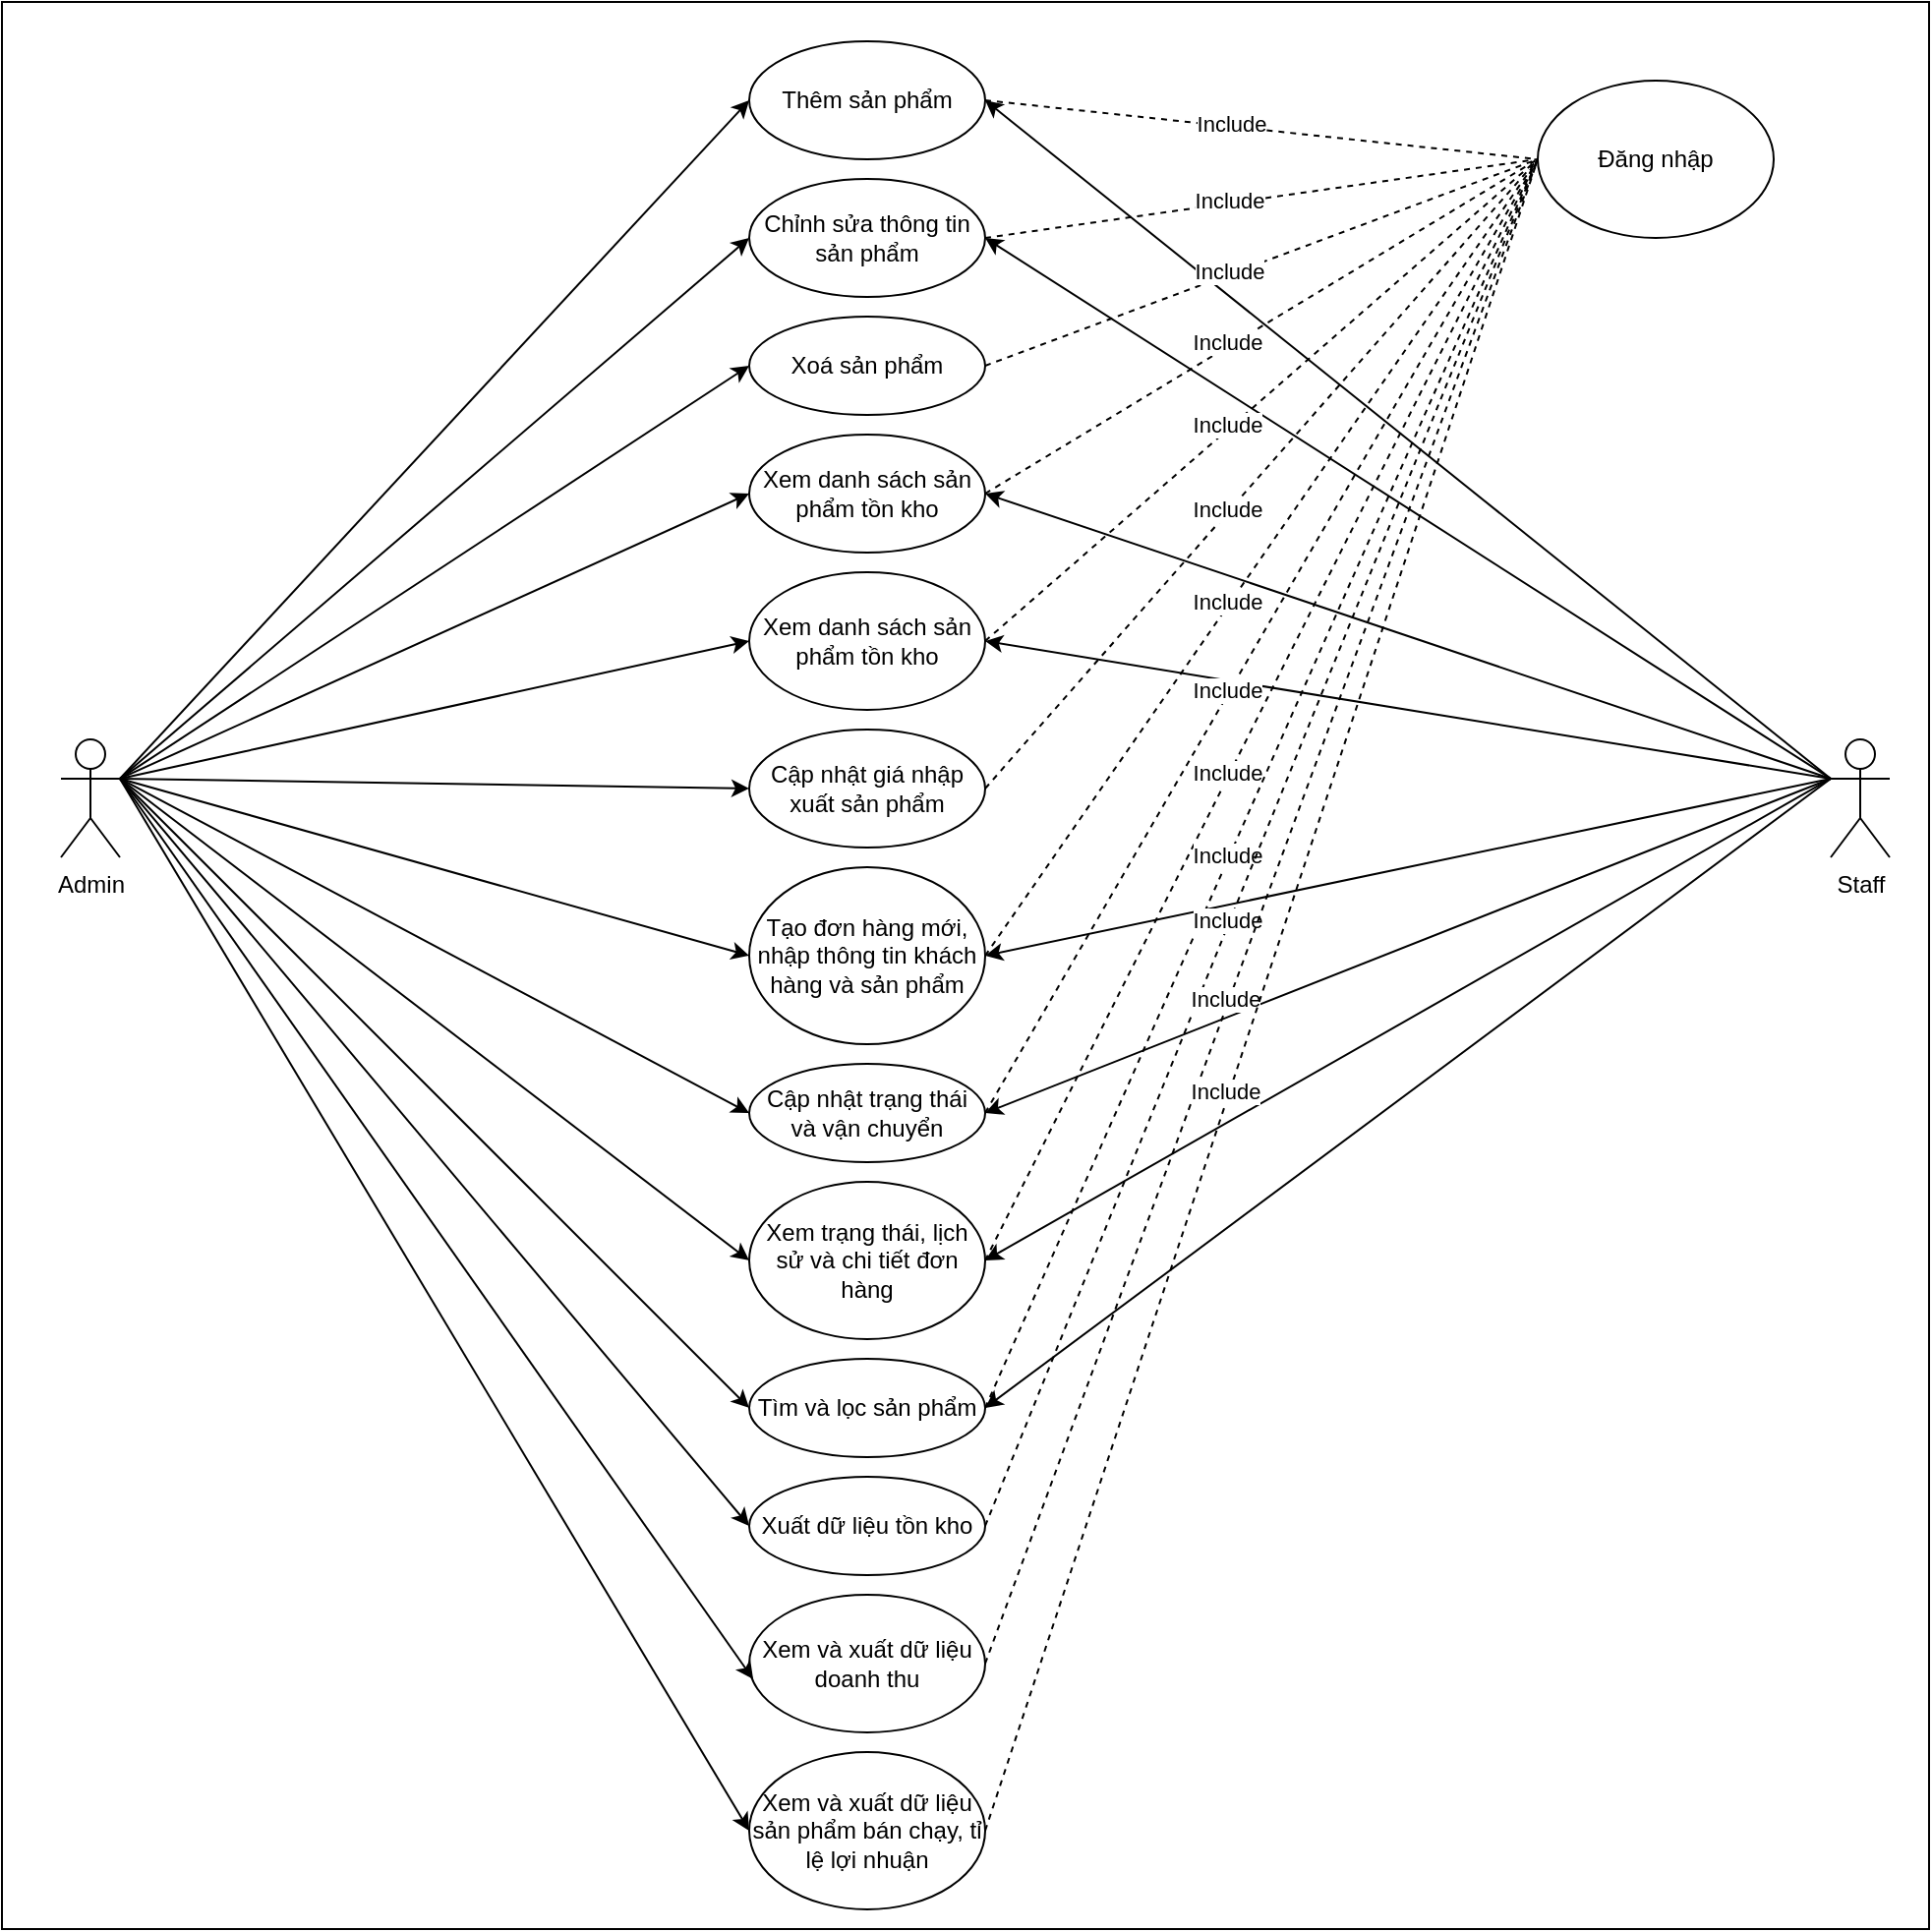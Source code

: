 <mxfile version="22.0.6" type="github">
  <diagram name="Trang-1" id="FTsFSD5V3v3NeHQqU3Af">
    <mxGraphModel dx="1434" dy="775" grid="1" gridSize="10" guides="1" tooltips="1" connect="1" arrows="1" fold="1" page="1" pageScale="1" pageWidth="827" pageHeight="1169" math="0" shadow="0">
      <root>
        <mxCell id="0" />
        <mxCell id="1" parent="0" />
        <mxCell id="yrOmPbltQWNdQOTDsPl7-1" value="" style="whiteSpace=wrap;html=1;aspect=fixed;" vertex="1" parent="1">
          <mxGeometry x="340" y="150" width="980" height="980" as="geometry" />
        </mxCell>
        <mxCell id="yrOmPbltQWNdQOTDsPl7-2" value="Admin" style="shape=umlActor;verticalLabelPosition=bottom;verticalAlign=top;html=1;outlineConnect=0;" vertex="1" parent="1">
          <mxGeometry x="370" y="525" width="30" height="60" as="geometry" />
        </mxCell>
        <mxCell id="yrOmPbltQWNdQOTDsPl7-3" value="Staff" style="shape=umlActor;verticalLabelPosition=bottom;verticalAlign=top;html=1;outlineConnect=0;" vertex="1" parent="1">
          <mxGeometry x="1270" y="525" width="30" height="60" as="geometry" />
        </mxCell>
        <mxCell id="yrOmPbltQWNdQOTDsPl7-6" value="Đăng nhập" style="ellipse;whiteSpace=wrap;html=1;" vertex="1" parent="1">
          <mxGeometry x="1121" y="190" width="120" height="80" as="geometry" />
        </mxCell>
        <mxCell id="yrOmPbltQWNdQOTDsPl7-7" value="Thêm sản phẩm" style="ellipse;whiteSpace=wrap;html=1;" vertex="1" parent="1">
          <mxGeometry x="720" y="170" width="120" height="60" as="geometry" />
        </mxCell>
        <mxCell id="yrOmPbltQWNdQOTDsPl7-8" value="" style="endArrow=classic;html=1;rounded=0;exitX=1;exitY=0.333;exitDx=0;exitDy=0;exitPerimeter=0;entryX=0;entryY=0.5;entryDx=0;entryDy=0;" edge="1" parent="1" source="yrOmPbltQWNdQOTDsPl7-2" target="yrOmPbltQWNdQOTDsPl7-7">
          <mxGeometry width="50" height="50" relative="1" as="geometry">
            <mxPoint x="860" y="700" as="sourcePoint" />
            <mxPoint x="910" y="650" as="targetPoint" />
          </mxGeometry>
        </mxCell>
        <mxCell id="yrOmPbltQWNdQOTDsPl7-9" value="Chỉnh sửa thông tin sản phẩm" style="ellipse;whiteSpace=wrap;html=1;" vertex="1" parent="1">
          <mxGeometry x="720" y="240" width="120" height="60" as="geometry" />
        </mxCell>
        <mxCell id="yrOmPbltQWNdQOTDsPl7-10" value="" style="endArrow=classic;html=1;rounded=0;exitX=1;exitY=0.333;exitDx=0;exitDy=0;exitPerimeter=0;entryX=0;entryY=0.5;entryDx=0;entryDy=0;" edge="1" parent="1" source="yrOmPbltQWNdQOTDsPl7-2" target="yrOmPbltQWNdQOTDsPl7-9">
          <mxGeometry width="50" height="50" relative="1" as="geometry">
            <mxPoint x="330" y="620" as="sourcePoint" />
            <mxPoint x="380" y="570" as="targetPoint" />
          </mxGeometry>
        </mxCell>
        <mxCell id="yrOmPbltQWNdQOTDsPl7-11" value="" style="endArrow=classic;html=1;rounded=0;exitX=0;exitY=0.333;exitDx=0;exitDy=0;exitPerimeter=0;entryX=1;entryY=0.5;entryDx=0;entryDy=0;" edge="1" parent="1" source="yrOmPbltQWNdQOTDsPl7-3" target="yrOmPbltQWNdQOTDsPl7-7">
          <mxGeometry width="50" height="50" relative="1" as="geometry">
            <mxPoint x="1310" y="480" as="sourcePoint" />
            <mxPoint x="1360" y="430" as="targetPoint" />
          </mxGeometry>
        </mxCell>
        <mxCell id="yrOmPbltQWNdQOTDsPl7-12" value="" style="endArrow=classic;html=1;rounded=0;exitX=0;exitY=0.333;exitDx=0;exitDy=0;exitPerimeter=0;entryX=1;entryY=0.5;entryDx=0;entryDy=0;" edge="1" parent="1" source="yrOmPbltQWNdQOTDsPl7-3" target="yrOmPbltQWNdQOTDsPl7-9">
          <mxGeometry width="50" height="50" relative="1" as="geometry">
            <mxPoint x="1360" y="590" as="sourcePoint" />
            <mxPoint x="850" y="220" as="targetPoint" />
          </mxGeometry>
        </mxCell>
        <mxCell id="yrOmPbltQWNdQOTDsPl7-13" value="Xoá sản phẩm" style="ellipse;whiteSpace=wrap;html=1;" vertex="1" parent="1">
          <mxGeometry x="720" y="310" width="120" height="50" as="geometry" />
        </mxCell>
        <mxCell id="yrOmPbltQWNdQOTDsPl7-14" value="" style="endArrow=classic;html=1;rounded=0;exitX=1;exitY=0.333;exitDx=0;exitDy=0;exitPerimeter=0;entryX=0;entryY=0.5;entryDx=0;entryDy=0;" edge="1" parent="1" source="yrOmPbltQWNdQOTDsPl7-2" target="yrOmPbltQWNdQOTDsPl7-13">
          <mxGeometry width="50" height="50" relative="1" as="geometry">
            <mxPoint x="300" y="590" as="sourcePoint" />
            <mxPoint x="730" y="310" as="targetPoint" />
          </mxGeometry>
        </mxCell>
        <mxCell id="yrOmPbltQWNdQOTDsPl7-15" value="Xem danh sách sản phẩm tồn kho" style="ellipse;whiteSpace=wrap;html=1;" vertex="1" parent="1">
          <mxGeometry x="720" y="370" width="120" height="60" as="geometry" />
        </mxCell>
        <mxCell id="yrOmPbltQWNdQOTDsPl7-16" value="" style="endArrow=classic;html=1;rounded=0;exitX=1;exitY=0.333;exitDx=0;exitDy=0;exitPerimeter=0;entryX=0;entryY=0.5;entryDx=0;entryDy=0;" edge="1" parent="1" source="yrOmPbltQWNdQOTDsPl7-2" target="yrOmPbltQWNdQOTDsPl7-15">
          <mxGeometry width="50" height="50" relative="1" as="geometry">
            <mxPoint x="300" y="590" as="sourcePoint" />
            <mxPoint x="730" y="400" as="targetPoint" />
          </mxGeometry>
        </mxCell>
        <mxCell id="yrOmPbltQWNdQOTDsPl7-17" value="" style="endArrow=classic;html=1;rounded=0;exitX=0;exitY=0.333;exitDx=0;exitDy=0;exitPerimeter=0;entryX=1;entryY=0.5;entryDx=0;entryDy=0;" edge="1" parent="1" source="yrOmPbltQWNdQOTDsPl7-3" target="yrOmPbltQWNdQOTDsPl7-15">
          <mxGeometry width="50" height="50" relative="1" as="geometry">
            <mxPoint x="1360" y="590" as="sourcePoint" />
            <mxPoint x="850" y="310" as="targetPoint" />
          </mxGeometry>
        </mxCell>
        <mxCell id="yrOmPbltQWNdQOTDsPl7-18" value="Xem danh sách sản phẩm tồn kho" style="ellipse;whiteSpace=wrap;html=1;" vertex="1" parent="1">
          <mxGeometry x="720" y="440" width="120" height="70" as="geometry" />
        </mxCell>
        <mxCell id="yrOmPbltQWNdQOTDsPl7-19" value="" style="endArrow=classic;html=1;rounded=0;entryX=0;entryY=0.5;entryDx=0;entryDy=0;exitX=1;exitY=0.333;exitDx=0;exitDy=0;exitPerimeter=0;" edge="1" parent="1" source="yrOmPbltQWNdQOTDsPl7-2" target="yrOmPbltQWNdQOTDsPl7-18">
          <mxGeometry width="50" height="50" relative="1" as="geometry">
            <mxPoint x="290" y="580" as="sourcePoint" />
            <mxPoint x="730" y="490" as="targetPoint" />
          </mxGeometry>
        </mxCell>
        <mxCell id="yrOmPbltQWNdQOTDsPl7-20" value="" style="endArrow=classic;html=1;rounded=0;exitX=0;exitY=0.333;exitDx=0;exitDy=0;exitPerimeter=0;entryX=1;entryY=0.5;entryDx=0;entryDy=0;" edge="1" parent="1" source="yrOmPbltQWNdQOTDsPl7-3" target="yrOmPbltQWNdQOTDsPl7-18">
          <mxGeometry width="50" height="50" relative="1" as="geometry">
            <mxPoint x="1360" y="590" as="sourcePoint" />
            <mxPoint x="850" y="490" as="targetPoint" />
          </mxGeometry>
        </mxCell>
        <mxCell id="yrOmPbltQWNdQOTDsPl7-21" value="Cập nhật giá nhập xuất sản phẩm" style="ellipse;whiteSpace=wrap;html=1;" vertex="1" parent="1">
          <mxGeometry x="720" y="520" width="120" height="60" as="geometry" />
        </mxCell>
        <mxCell id="yrOmPbltQWNdQOTDsPl7-22" value="" style="endArrow=classic;html=1;rounded=0;entryX=0;entryY=0.5;entryDx=0;entryDy=0;exitX=1;exitY=0.333;exitDx=0;exitDy=0;exitPerimeter=0;" edge="1" parent="1" source="yrOmPbltQWNdQOTDsPl7-2" target="yrOmPbltQWNdQOTDsPl7-21">
          <mxGeometry width="50" height="50" relative="1" as="geometry">
            <mxPoint x="300" y="590" as="sourcePoint" />
            <mxPoint x="730" y="485" as="targetPoint" />
          </mxGeometry>
        </mxCell>
        <mxCell id="yrOmPbltQWNdQOTDsPl7-23" value="Tạo đơn hàng mới, nhập thông tin khách hàng và sản phẩm" style="ellipse;whiteSpace=wrap;html=1;" vertex="1" parent="1">
          <mxGeometry x="720" y="590" width="120" height="90" as="geometry" />
        </mxCell>
        <mxCell id="yrOmPbltQWNdQOTDsPl7-24" value="" style="endArrow=classic;html=1;rounded=0;entryX=0;entryY=0.5;entryDx=0;entryDy=0;exitX=1;exitY=0.333;exitDx=0;exitDy=0;exitPerimeter=0;" edge="1" parent="1" source="yrOmPbltQWNdQOTDsPl7-2" target="yrOmPbltQWNdQOTDsPl7-23">
          <mxGeometry width="50" height="50" relative="1" as="geometry">
            <mxPoint x="300" y="590" as="sourcePoint" />
            <mxPoint x="730" y="565" as="targetPoint" />
          </mxGeometry>
        </mxCell>
        <mxCell id="yrOmPbltQWNdQOTDsPl7-25" value="" style="endArrow=classic;html=1;rounded=0;entryX=1;entryY=0.5;entryDx=0;entryDy=0;exitX=0;exitY=0.333;exitDx=0;exitDy=0;exitPerimeter=0;" edge="1" parent="1" source="yrOmPbltQWNdQOTDsPl7-3" target="yrOmPbltQWNdQOTDsPl7-23">
          <mxGeometry width="50" height="50" relative="1" as="geometry">
            <mxPoint x="1350" y="580" as="sourcePoint" />
            <mxPoint x="850" y="485" as="targetPoint" />
          </mxGeometry>
        </mxCell>
        <mxCell id="yrOmPbltQWNdQOTDsPl7-28" value="Cập nhật trạng thái và vận chuyển" style="ellipse;whiteSpace=wrap;html=1;" vertex="1" parent="1">
          <mxGeometry x="720" y="690" width="120" height="50" as="geometry" />
        </mxCell>
        <mxCell id="yrOmPbltQWNdQOTDsPl7-29" value="" style="endArrow=classic;html=1;rounded=0;entryX=0;entryY=0.5;entryDx=0;entryDy=0;exitX=1;exitY=0.333;exitDx=0;exitDy=0;exitPerimeter=0;" edge="1" parent="1" source="yrOmPbltQWNdQOTDsPl7-2" target="yrOmPbltQWNdQOTDsPl7-28">
          <mxGeometry width="50" height="50" relative="1" as="geometry">
            <mxPoint x="300" y="590" as="sourcePoint" />
            <mxPoint x="730" y="655" as="targetPoint" />
          </mxGeometry>
        </mxCell>
        <mxCell id="yrOmPbltQWNdQOTDsPl7-30" value="" style="endArrow=classic;html=1;rounded=0;entryX=1;entryY=0.5;entryDx=0;entryDy=0;exitX=0;exitY=0.333;exitDx=0;exitDy=0;exitPerimeter=0;" edge="1" parent="1" source="yrOmPbltQWNdQOTDsPl7-3" target="yrOmPbltQWNdQOTDsPl7-28">
          <mxGeometry width="50" height="50" relative="1" as="geometry">
            <mxPoint x="1360" y="590" as="sourcePoint" />
            <mxPoint x="850" y="655" as="targetPoint" />
          </mxGeometry>
        </mxCell>
        <mxCell id="yrOmPbltQWNdQOTDsPl7-31" value="Xem trạng thái, lịch sử và chi tiết đơn hàng" style="ellipse;whiteSpace=wrap;html=1;" vertex="1" parent="1">
          <mxGeometry x="720" y="750" width="120" height="80" as="geometry" />
        </mxCell>
        <mxCell id="yrOmPbltQWNdQOTDsPl7-32" value="" style="endArrow=classic;html=1;rounded=0;entryX=0;entryY=0.5;entryDx=0;entryDy=0;exitX=1;exitY=0.333;exitDx=0;exitDy=0;exitPerimeter=0;" edge="1" parent="1" source="yrOmPbltQWNdQOTDsPl7-2" target="yrOmPbltQWNdQOTDsPl7-31">
          <mxGeometry width="50" height="50" relative="1" as="geometry">
            <mxPoint x="300" y="590" as="sourcePoint" />
            <mxPoint x="730" y="745" as="targetPoint" />
          </mxGeometry>
        </mxCell>
        <mxCell id="yrOmPbltQWNdQOTDsPl7-33" value="" style="endArrow=classic;html=1;rounded=0;entryX=1;entryY=0.5;entryDx=0;entryDy=0;exitX=0;exitY=0.333;exitDx=0;exitDy=0;exitPerimeter=0;" edge="1" parent="1" source="yrOmPbltQWNdQOTDsPl7-3" target="yrOmPbltQWNdQOTDsPl7-31">
          <mxGeometry width="50" height="50" relative="1" as="geometry">
            <mxPoint x="1360" y="590" as="sourcePoint" />
            <mxPoint x="850" y="745" as="targetPoint" />
          </mxGeometry>
        </mxCell>
        <mxCell id="yrOmPbltQWNdQOTDsPl7-34" value="Xuất dữ liệu tồn kho" style="ellipse;whiteSpace=wrap;html=1;" vertex="1" parent="1">
          <mxGeometry x="720" y="900" width="120" height="50" as="geometry" />
        </mxCell>
        <mxCell id="yrOmPbltQWNdQOTDsPl7-35" value="Xem và xuất dữ liệu doanh thu" style="ellipse;whiteSpace=wrap;html=1;" vertex="1" parent="1">
          <mxGeometry x="720" y="960" width="120" height="70" as="geometry" />
        </mxCell>
        <mxCell id="yrOmPbltQWNdQOTDsPl7-36" value="Xem và xuất dữ liệu sản phẩm bán chạy, tỉ lệ lợi nhuận" style="ellipse;whiteSpace=wrap;html=1;" vertex="1" parent="1">
          <mxGeometry x="720" y="1040" width="120" height="80" as="geometry" />
        </mxCell>
        <mxCell id="yrOmPbltQWNdQOTDsPl7-38" value="" style="endArrow=classic;html=1;rounded=0;entryX=0;entryY=0.5;entryDx=0;entryDy=0;exitX=1;exitY=0.333;exitDx=0;exitDy=0;exitPerimeter=0;" edge="1" parent="1" source="yrOmPbltQWNdQOTDsPl7-2" target="yrOmPbltQWNdQOTDsPl7-34">
          <mxGeometry width="50" height="50" relative="1" as="geometry">
            <mxPoint x="300" y="590" as="sourcePoint" />
            <mxPoint x="730" y="830" as="targetPoint" />
          </mxGeometry>
        </mxCell>
        <mxCell id="yrOmPbltQWNdQOTDsPl7-39" value="" style="endArrow=classic;html=1;rounded=0;entryX=0.017;entryY=0.614;entryDx=0;entryDy=0;exitX=1;exitY=0.333;exitDx=0;exitDy=0;exitPerimeter=0;entryPerimeter=0;" edge="1" parent="1" source="yrOmPbltQWNdQOTDsPl7-2" target="yrOmPbltQWNdQOTDsPl7-35">
          <mxGeometry width="50" height="50" relative="1" as="geometry">
            <mxPoint x="310" y="600" as="sourcePoint" />
            <mxPoint x="740" y="840" as="targetPoint" />
          </mxGeometry>
        </mxCell>
        <mxCell id="yrOmPbltQWNdQOTDsPl7-40" value="" style="endArrow=classic;html=1;rounded=0;entryX=0;entryY=0.5;entryDx=0;entryDy=0;exitX=1;exitY=0.333;exitDx=0;exitDy=0;exitPerimeter=0;" edge="1" parent="1" source="yrOmPbltQWNdQOTDsPl7-2" target="yrOmPbltQWNdQOTDsPl7-36">
          <mxGeometry width="50" height="50" relative="1" as="geometry">
            <mxPoint x="320" y="610" as="sourcePoint" />
            <mxPoint x="750" y="850" as="targetPoint" />
          </mxGeometry>
        </mxCell>
        <mxCell id="yrOmPbltQWNdQOTDsPl7-41" value="" style="endArrow=none;dashed=1;html=1;rounded=0;entryX=0;entryY=0.5;entryDx=0;entryDy=0;exitX=1;exitY=0.5;exitDx=0;exitDy=0;" edge="1" parent="1" source="yrOmPbltQWNdQOTDsPl7-7" target="yrOmPbltQWNdQOTDsPl7-6">
          <mxGeometry width="50" height="50" relative="1" as="geometry">
            <mxPoint x="920" y="280" as="sourcePoint" />
            <mxPoint x="970" y="230" as="targetPoint" />
          </mxGeometry>
        </mxCell>
        <mxCell id="yrOmPbltQWNdQOTDsPl7-42" value="Include" style="edgeLabel;html=1;align=center;verticalAlign=middle;resizable=0;points=[];" vertex="1" connectable="0" parent="yrOmPbltQWNdQOTDsPl7-41">
          <mxGeometry x="-0.116" y="2" relative="1" as="geometry">
            <mxPoint as="offset" />
          </mxGeometry>
        </mxCell>
        <mxCell id="yrOmPbltQWNdQOTDsPl7-44" value="" style="endArrow=none;dashed=1;html=1;rounded=0;entryX=0;entryY=0.5;entryDx=0;entryDy=0;exitX=1;exitY=0.5;exitDx=0;exitDy=0;" edge="1" parent="1" source="yrOmPbltQWNdQOTDsPl7-9" target="yrOmPbltQWNdQOTDsPl7-6">
          <mxGeometry width="50" height="50" relative="1" as="geometry">
            <mxPoint x="850" y="210" as="sourcePoint" />
            <mxPoint x="1080" y="250" as="targetPoint" />
          </mxGeometry>
        </mxCell>
        <mxCell id="yrOmPbltQWNdQOTDsPl7-45" value="Include" style="edgeLabel;html=1;align=center;verticalAlign=middle;resizable=0;points=[];" vertex="1" connectable="0" parent="yrOmPbltQWNdQOTDsPl7-44">
          <mxGeometry x="-0.116" y="2" relative="1" as="geometry">
            <mxPoint as="offset" />
          </mxGeometry>
        </mxCell>
        <mxCell id="yrOmPbltQWNdQOTDsPl7-58" value="" style="endArrow=none;dashed=1;html=1;rounded=0;exitX=1;exitY=0.5;exitDx=0;exitDy=0;entryX=0;entryY=0.5;entryDx=0;entryDy=0;" edge="1" parent="1" source="yrOmPbltQWNdQOTDsPl7-13" target="yrOmPbltQWNdQOTDsPl7-6">
          <mxGeometry width="50" height="50" relative="1" as="geometry">
            <mxPoint x="850" y="280" as="sourcePoint" />
            <mxPoint x="1070" y="240" as="targetPoint" />
          </mxGeometry>
        </mxCell>
        <mxCell id="yrOmPbltQWNdQOTDsPl7-59" value="Include" style="edgeLabel;html=1;align=center;verticalAlign=middle;resizable=0;points=[];" vertex="1" connectable="0" parent="yrOmPbltQWNdQOTDsPl7-58">
          <mxGeometry x="-0.116" y="2" relative="1" as="geometry">
            <mxPoint as="offset" />
          </mxGeometry>
        </mxCell>
        <mxCell id="yrOmPbltQWNdQOTDsPl7-60" value="" style="endArrow=none;dashed=1;html=1;rounded=0;exitX=1;exitY=0.5;exitDx=0;exitDy=0;entryX=0;entryY=0.5;entryDx=0;entryDy=0;" edge="1" parent="1" source="yrOmPbltQWNdQOTDsPl7-15" target="yrOmPbltQWNdQOTDsPl7-6">
          <mxGeometry width="50" height="50" relative="1" as="geometry">
            <mxPoint x="850" y="345" as="sourcePoint" />
            <mxPoint x="1120" y="230" as="targetPoint" />
          </mxGeometry>
        </mxCell>
        <mxCell id="yrOmPbltQWNdQOTDsPl7-61" value="Include" style="edgeLabel;html=1;align=center;verticalAlign=middle;resizable=0;points=[];" vertex="1" connectable="0" parent="yrOmPbltQWNdQOTDsPl7-60">
          <mxGeometry x="-0.116" y="2" relative="1" as="geometry">
            <mxPoint as="offset" />
          </mxGeometry>
        </mxCell>
        <mxCell id="yrOmPbltQWNdQOTDsPl7-62" value="Tìm và lọc sản phẩm" style="ellipse;whiteSpace=wrap;html=1;" vertex="1" parent="1">
          <mxGeometry x="720" y="840" width="120" height="50" as="geometry" />
        </mxCell>
        <mxCell id="yrOmPbltQWNdQOTDsPl7-63" value="" style="endArrow=classic;html=1;rounded=0;entryX=1;entryY=0.5;entryDx=0;entryDy=0;exitX=0;exitY=0.333;exitDx=0;exitDy=0;exitPerimeter=0;" edge="1" parent="1" source="yrOmPbltQWNdQOTDsPl7-3" target="yrOmPbltQWNdQOTDsPl7-62">
          <mxGeometry width="50" height="50" relative="1" as="geometry">
            <mxPoint x="1350" y="580" as="sourcePoint" />
            <mxPoint x="850" y="800" as="targetPoint" />
          </mxGeometry>
        </mxCell>
        <mxCell id="yrOmPbltQWNdQOTDsPl7-64" value="" style="endArrow=classic;html=1;rounded=0;entryX=0;entryY=0.5;entryDx=0;entryDy=0;exitX=1;exitY=0.333;exitDx=0;exitDy=0;exitPerimeter=0;" edge="1" parent="1" source="yrOmPbltQWNdQOTDsPl7-2" target="yrOmPbltQWNdQOTDsPl7-62">
          <mxGeometry width="50" height="50" relative="1" as="geometry">
            <mxPoint x="300" y="590" as="sourcePoint" />
            <mxPoint x="730" y="800" as="targetPoint" />
          </mxGeometry>
        </mxCell>
        <mxCell id="yrOmPbltQWNdQOTDsPl7-65" value="" style="endArrow=none;dashed=1;html=1;rounded=0;exitX=1;exitY=0.5;exitDx=0;exitDy=0;entryX=0;entryY=0.5;entryDx=0;entryDy=0;" edge="1" parent="1" source="yrOmPbltQWNdQOTDsPl7-18" target="yrOmPbltQWNdQOTDsPl7-6">
          <mxGeometry width="50" height="50" relative="1" as="geometry">
            <mxPoint x="850" y="410" as="sourcePoint" />
            <mxPoint x="1120" y="230" as="targetPoint" />
          </mxGeometry>
        </mxCell>
        <mxCell id="yrOmPbltQWNdQOTDsPl7-66" value="Include" style="edgeLabel;html=1;align=center;verticalAlign=middle;resizable=0;points=[];" vertex="1" connectable="0" parent="yrOmPbltQWNdQOTDsPl7-65">
          <mxGeometry x="-0.116" y="2" relative="1" as="geometry">
            <mxPoint as="offset" />
          </mxGeometry>
        </mxCell>
        <mxCell id="yrOmPbltQWNdQOTDsPl7-67" value="" style="endArrow=none;dashed=1;html=1;rounded=0;exitX=1;exitY=0.5;exitDx=0;exitDy=0;entryX=0;entryY=0.5;entryDx=0;entryDy=0;" edge="1" parent="1" source="yrOmPbltQWNdQOTDsPl7-21" target="yrOmPbltQWNdQOTDsPl7-6">
          <mxGeometry width="50" height="50" relative="1" as="geometry">
            <mxPoint x="850" y="485" as="sourcePoint" />
            <mxPoint x="1120" y="230" as="targetPoint" />
          </mxGeometry>
        </mxCell>
        <mxCell id="yrOmPbltQWNdQOTDsPl7-68" value="Include" style="edgeLabel;html=1;align=center;verticalAlign=middle;resizable=0;points=[];" vertex="1" connectable="0" parent="yrOmPbltQWNdQOTDsPl7-67">
          <mxGeometry x="-0.116" y="2" relative="1" as="geometry">
            <mxPoint as="offset" />
          </mxGeometry>
        </mxCell>
        <mxCell id="yrOmPbltQWNdQOTDsPl7-69" value="" style="endArrow=none;dashed=1;html=1;rounded=0;exitX=1;exitY=0.5;exitDx=0;exitDy=0;entryX=0;entryY=0.5;entryDx=0;entryDy=0;" edge="1" parent="1" source="yrOmPbltQWNdQOTDsPl7-23" target="yrOmPbltQWNdQOTDsPl7-6">
          <mxGeometry width="50" height="50" relative="1" as="geometry">
            <mxPoint x="850" y="560" as="sourcePoint" />
            <mxPoint x="1131" y="240" as="targetPoint" />
          </mxGeometry>
        </mxCell>
        <mxCell id="yrOmPbltQWNdQOTDsPl7-70" value="Include" style="edgeLabel;html=1;align=center;verticalAlign=middle;resizable=0;points=[];" vertex="1" connectable="0" parent="yrOmPbltQWNdQOTDsPl7-69">
          <mxGeometry x="-0.116" y="2" relative="1" as="geometry">
            <mxPoint as="offset" />
          </mxGeometry>
        </mxCell>
        <mxCell id="yrOmPbltQWNdQOTDsPl7-71" value="" style="endArrow=none;dashed=1;html=1;rounded=0;exitX=1;exitY=0.5;exitDx=0;exitDy=0;entryX=0;entryY=0.5;entryDx=0;entryDy=0;" edge="1" parent="1" source="yrOmPbltQWNdQOTDsPl7-28" target="yrOmPbltQWNdQOTDsPl7-6">
          <mxGeometry width="50" height="50" relative="1" as="geometry">
            <mxPoint x="850" y="645" as="sourcePoint" />
            <mxPoint x="1131" y="240" as="targetPoint" />
          </mxGeometry>
        </mxCell>
        <mxCell id="yrOmPbltQWNdQOTDsPl7-72" value="Include" style="edgeLabel;html=1;align=center;verticalAlign=middle;resizable=0;points=[];" vertex="1" connectable="0" parent="yrOmPbltQWNdQOTDsPl7-71">
          <mxGeometry x="-0.116" y="2" relative="1" as="geometry">
            <mxPoint as="offset" />
          </mxGeometry>
        </mxCell>
        <mxCell id="yrOmPbltQWNdQOTDsPl7-73" value="" style="endArrow=none;dashed=1;html=1;rounded=0;exitX=1;exitY=0.5;exitDx=0;exitDy=0;entryX=0;entryY=0.5;entryDx=0;entryDy=0;" edge="1" parent="1" source="yrOmPbltQWNdQOTDsPl7-31" target="yrOmPbltQWNdQOTDsPl7-6">
          <mxGeometry width="50" height="50" relative="1" as="geometry">
            <mxPoint x="850" y="725" as="sourcePoint" />
            <mxPoint x="1131" y="240" as="targetPoint" />
          </mxGeometry>
        </mxCell>
        <mxCell id="yrOmPbltQWNdQOTDsPl7-74" value="Include" style="edgeLabel;html=1;align=center;verticalAlign=middle;resizable=0;points=[];" vertex="1" connectable="0" parent="yrOmPbltQWNdQOTDsPl7-73">
          <mxGeometry x="-0.116" y="2" relative="1" as="geometry">
            <mxPoint as="offset" />
          </mxGeometry>
        </mxCell>
        <mxCell id="yrOmPbltQWNdQOTDsPl7-75" value="" style="endArrow=none;dashed=1;html=1;rounded=0;exitX=1;exitY=0.5;exitDx=0;exitDy=0;entryX=0;entryY=0.5;entryDx=0;entryDy=0;" edge="1" parent="1" source="yrOmPbltQWNdQOTDsPl7-62" target="yrOmPbltQWNdQOTDsPl7-6">
          <mxGeometry width="50" height="50" relative="1" as="geometry">
            <mxPoint x="850" y="800" as="sourcePoint" />
            <mxPoint x="1131" y="240" as="targetPoint" />
          </mxGeometry>
        </mxCell>
        <mxCell id="yrOmPbltQWNdQOTDsPl7-76" value="Include" style="edgeLabel;html=1;align=center;verticalAlign=middle;resizable=0;points=[];" vertex="1" connectable="0" parent="yrOmPbltQWNdQOTDsPl7-75">
          <mxGeometry x="-0.116" y="2" relative="1" as="geometry">
            <mxPoint as="offset" />
          </mxGeometry>
        </mxCell>
        <mxCell id="yrOmPbltQWNdQOTDsPl7-77" value="" style="endArrow=none;dashed=1;html=1;rounded=0;exitX=1;exitY=0.5;exitDx=0;exitDy=0;entryX=0;entryY=0.5;entryDx=0;entryDy=0;" edge="1" parent="1" source="yrOmPbltQWNdQOTDsPl7-34" target="yrOmPbltQWNdQOTDsPl7-6">
          <mxGeometry width="50" height="50" relative="1" as="geometry">
            <mxPoint x="850" y="875" as="sourcePoint" />
            <mxPoint x="1131" y="240" as="targetPoint" />
          </mxGeometry>
        </mxCell>
        <mxCell id="yrOmPbltQWNdQOTDsPl7-78" value="Include" style="edgeLabel;html=1;align=center;verticalAlign=middle;resizable=0;points=[];" vertex="1" connectable="0" parent="yrOmPbltQWNdQOTDsPl7-77">
          <mxGeometry x="-0.116" y="2" relative="1" as="geometry">
            <mxPoint as="offset" />
          </mxGeometry>
        </mxCell>
        <mxCell id="yrOmPbltQWNdQOTDsPl7-79" value="" style="endArrow=none;dashed=1;html=1;rounded=0;exitX=1;exitY=0.5;exitDx=0;exitDy=0;entryX=0;entryY=0.5;entryDx=0;entryDy=0;" edge="1" parent="1" source="yrOmPbltQWNdQOTDsPl7-35" target="yrOmPbltQWNdQOTDsPl7-6">
          <mxGeometry width="50" height="50" relative="1" as="geometry">
            <mxPoint x="850" y="935" as="sourcePoint" />
            <mxPoint x="1131" y="240" as="targetPoint" />
          </mxGeometry>
        </mxCell>
        <mxCell id="yrOmPbltQWNdQOTDsPl7-80" value="Include" style="edgeLabel;html=1;align=center;verticalAlign=middle;resizable=0;points=[];" vertex="1" connectable="0" parent="yrOmPbltQWNdQOTDsPl7-79">
          <mxGeometry x="-0.116" y="2" relative="1" as="geometry">
            <mxPoint as="offset" />
          </mxGeometry>
        </mxCell>
        <mxCell id="yrOmPbltQWNdQOTDsPl7-81" value="" style="endArrow=none;dashed=1;html=1;rounded=0;exitX=1;exitY=0.5;exitDx=0;exitDy=0;entryX=0;entryY=0.5;entryDx=0;entryDy=0;" edge="1" parent="1" source="yrOmPbltQWNdQOTDsPl7-36" target="yrOmPbltQWNdQOTDsPl7-6">
          <mxGeometry width="50" height="50" relative="1" as="geometry">
            <mxPoint x="850" y="1005" as="sourcePoint" />
            <mxPoint x="1131" y="240" as="targetPoint" />
          </mxGeometry>
        </mxCell>
        <mxCell id="yrOmPbltQWNdQOTDsPl7-82" value="Include" style="edgeLabel;html=1;align=center;verticalAlign=middle;resizable=0;points=[];" vertex="1" connectable="0" parent="yrOmPbltQWNdQOTDsPl7-81">
          <mxGeometry x="-0.116" y="2" relative="1" as="geometry">
            <mxPoint as="offset" />
          </mxGeometry>
        </mxCell>
      </root>
    </mxGraphModel>
  </diagram>
</mxfile>
